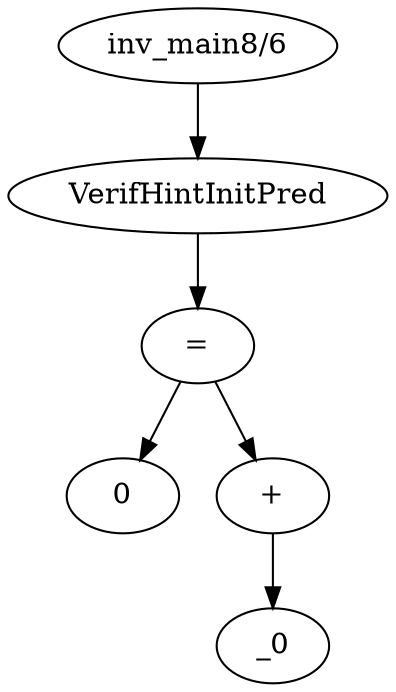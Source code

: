 digraph dag {
0 [label="inv_main8/6"];
1 [label="VerifHintInitPred"];
2 [label="="];
3 [label="0"];
4 [label="+"];
5 [label="_0"];
0->1
1->2
2->4
2->3
4->5
}

